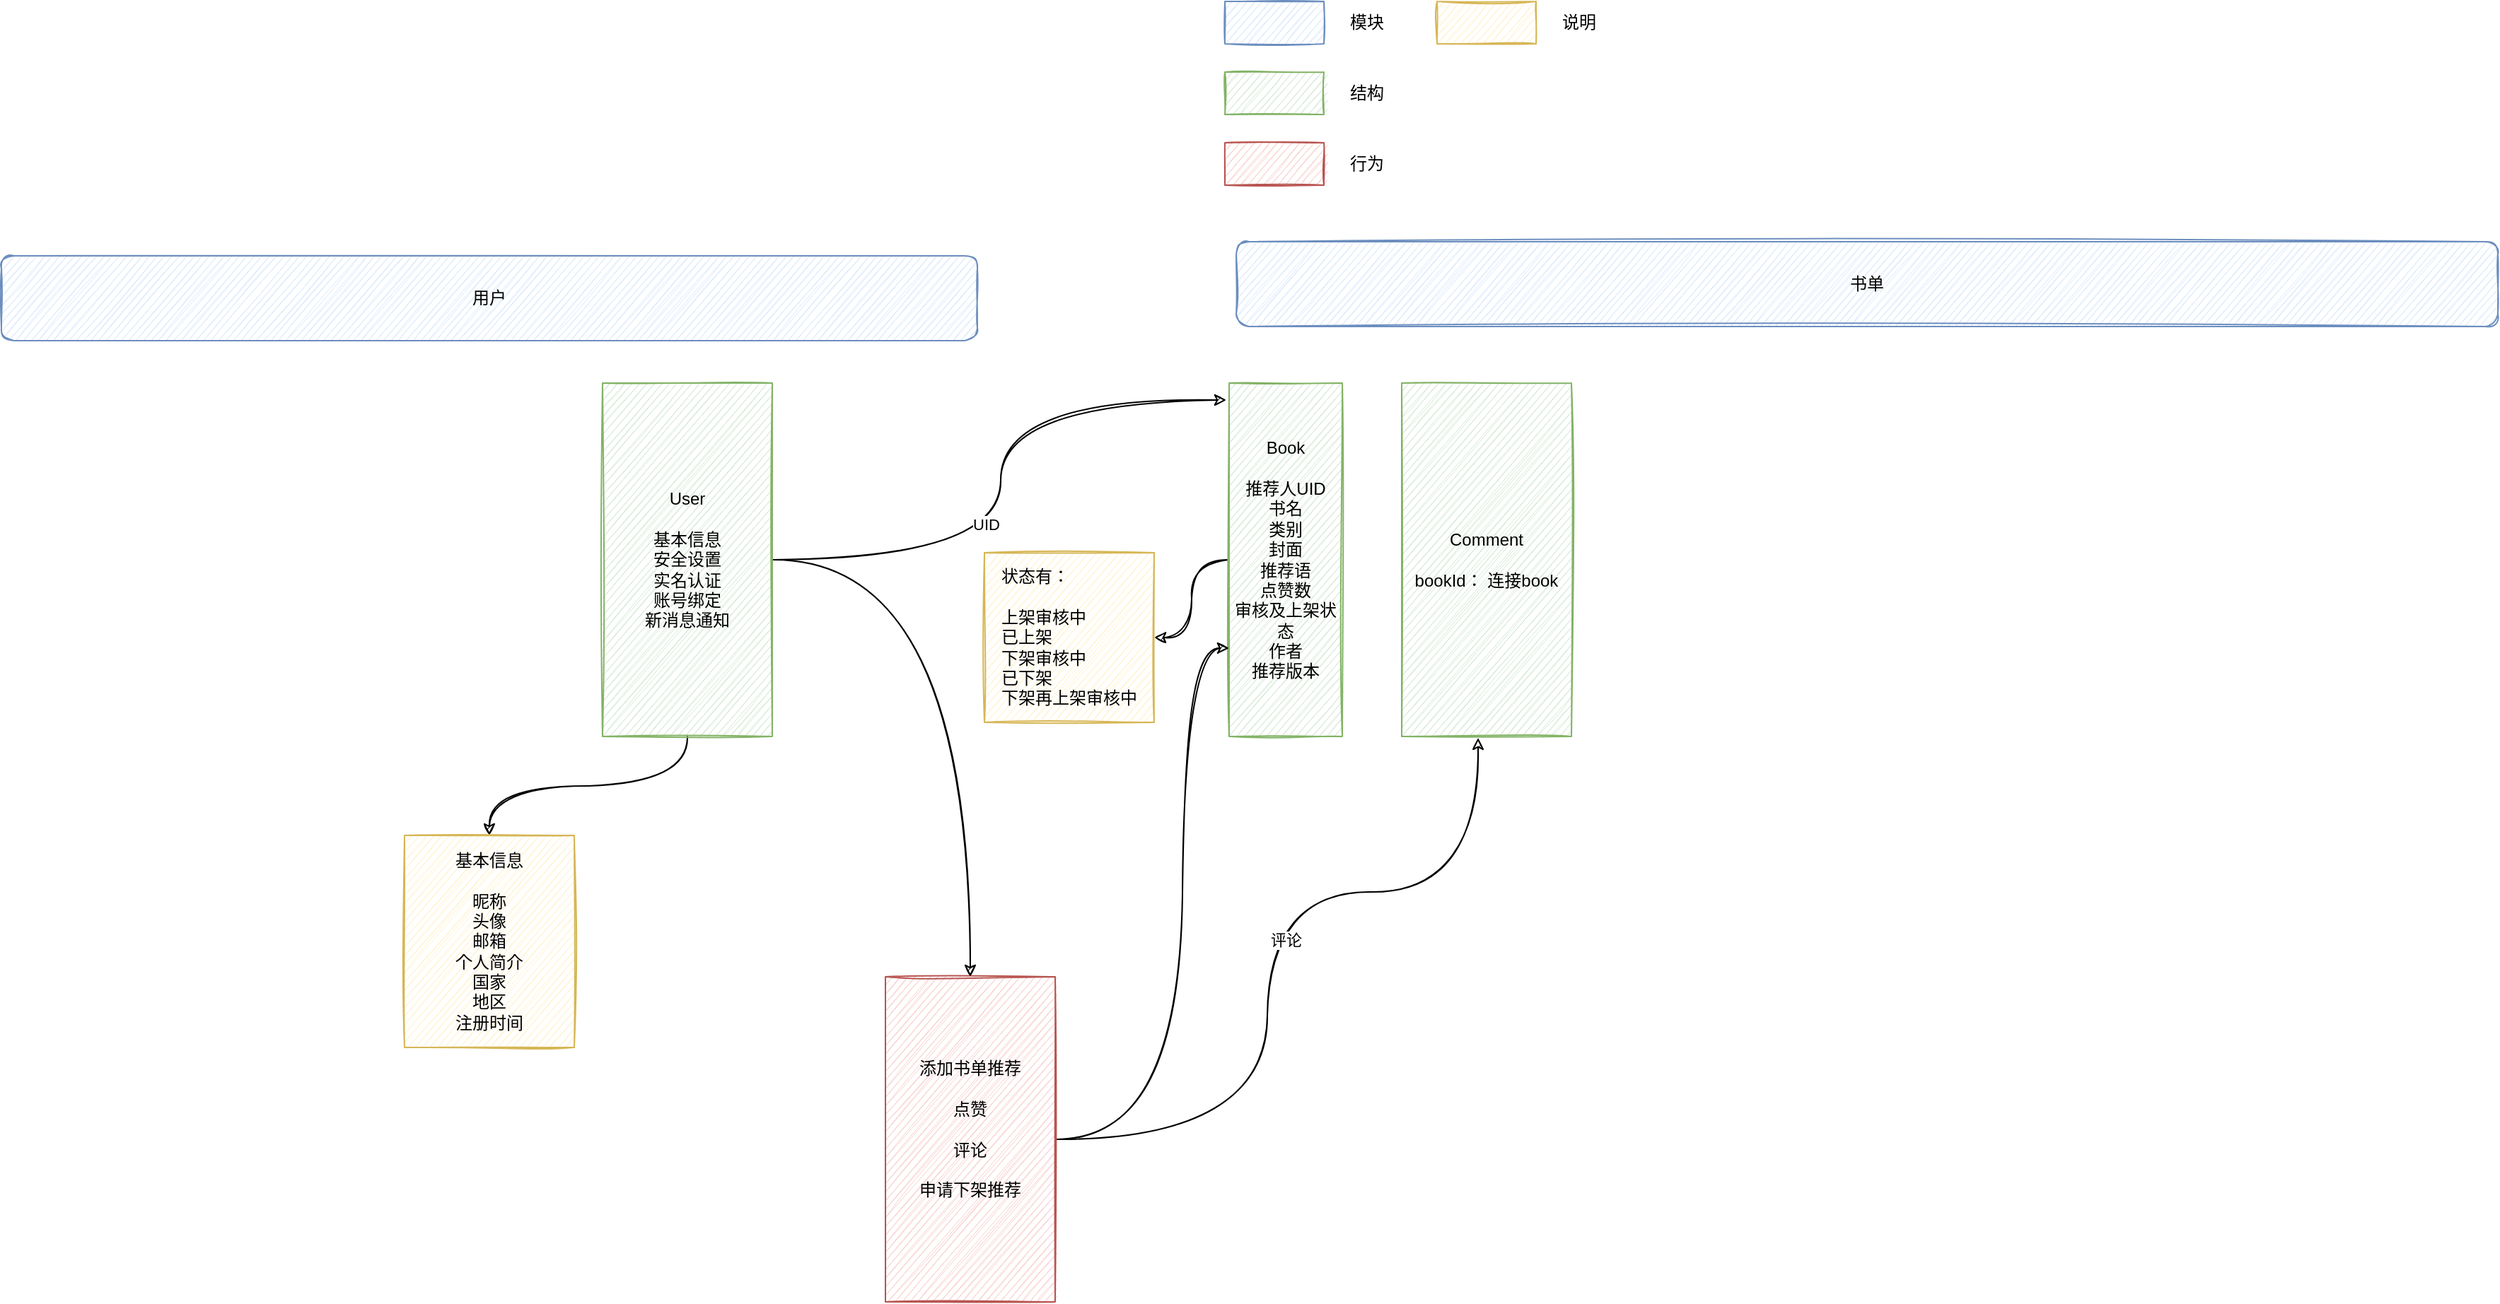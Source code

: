 <mxfile version="19.0.3" type="device"><diagram id="cdiz9LRRDILOaD-qabRR" name="Page-1"><mxGraphModel dx="2858" dy="1077" grid="1" gridSize="10" guides="1" tooltips="1" connect="1" arrows="1" fold="1" page="1" pageScale="1" pageWidth="827" pageHeight="1169" math="0" shadow="0"><root><mxCell id="0"/><mxCell id="1" parent="0"/><mxCell id="ZIOyKW9Nv4ZgkF_iWgJK-3" value="书单" style="rounded=1;whiteSpace=wrap;html=1;sketch=1;fillColor=#dae8fc;strokeColor=#6c8ebf;" vertex="1" parent="1"><mxGeometry x="58" y="180" width="892" height="60" as="geometry"/></mxCell><mxCell id="ZIOyKW9Nv4ZgkF_iWgJK-21" style="edgeStyle=orthogonalEdgeStyle;curved=1;sketch=1;orthogonalLoop=1;jettySize=auto;html=1;entryX=1;entryY=0.5;entryDx=0;entryDy=0;shadow=0;" edge="1" parent="1" source="ZIOyKW9Nv4ZgkF_iWgJK-4" target="ZIOyKW9Nv4ZgkF_iWgJK-16"><mxGeometry relative="1" as="geometry"/></mxCell><mxCell id="ZIOyKW9Nv4ZgkF_iWgJK-4" value="Book&lt;br&gt;&lt;br&gt;推荐人UID&lt;br&gt;书名&lt;br&gt;类别&lt;br&gt;封面&lt;br&gt;推荐语&lt;br&gt;点赞数&lt;br&gt;审核及上架状态&lt;br&gt;作者&lt;br&gt;推荐版本" style="rounded=0;whiteSpace=wrap;html=1;sketch=1;fillColor=#d5e8d4;strokeColor=#82b366;" vertex="1" parent="1"><mxGeometry x="53" y="280" width="80" height="250" as="geometry"/></mxCell><mxCell id="ZIOyKW9Nv4ZgkF_iWgJK-5" value="Comment&lt;br&gt;&lt;br&gt;bookId： 连接book&lt;br&gt;" style="rounded=0;whiteSpace=wrap;html=1;sketch=1;fillColor=#d5e8d4;strokeColor=#82b366;" vertex="1" parent="1"><mxGeometry x="175" y="280" width="120" height="250" as="geometry"/></mxCell><mxCell id="ZIOyKW9Nv4ZgkF_iWgJK-14" style="edgeStyle=orthogonalEdgeStyle;curved=1;sketch=1;orthogonalLoop=1;jettySize=auto;html=1;entryX=0.45;entryY=1.004;entryDx=0;entryDy=0;entryPerimeter=0;shadow=0;" edge="1" parent="1" source="ZIOyKW9Nv4ZgkF_iWgJK-6" target="ZIOyKW9Nv4ZgkF_iWgJK-5"><mxGeometry relative="1" as="geometry"><Array as="points"><mxPoint x="80" y="640"/><mxPoint x="229" y="640"/></Array></mxGeometry></mxCell><mxCell id="ZIOyKW9Nv4ZgkF_iWgJK-15" value="评论" style="edgeLabel;html=1;align=center;verticalAlign=middle;resizable=0;points=[];" vertex="1" connectable="0" parent="ZIOyKW9Nv4ZgkF_iWgJK-14"><mxGeometry x="0.036" y="18" relative="1" as="geometry"><mxPoint x="31" y="11" as="offset"/></mxGeometry></mxCell><mxCell id="ZIOyKW9Nv4ZgkF_iWgJK-44" style="edgeStyle=orthogonalEdgeStyle;curved=1;sketch=1;orthogonalLoop=1;jettySize=auto;html=1;entryX=0;entryY=0.75;entryDx=0;entryDy=0;shadow=0;" edge="1" parent="1" source="ZIOyKW9Nv4ZgkF_iWgJK-6" target="ZIOyKW9Nv4ZgkF_iWgJK-4"><mxGeometry relative="1" as="geometry"><Array as="points"><mxPoint x="20" y="815"/><mxPoint x="20" y="468"/></Array></mxGeometry></mxCell><mxCell id="ZIOyKW9Nv4ZgkF_iWgJK-6" value="添加书单推荐&lt;br&gt;&lt;br&gt;点赞&lt;br&gt;&lt;br&gt;评论&lt;br&gt;&lt;br&gt;申请下架推荐&lt;br&gt;&lt;br&gt;" style="rounded=0;whiteSpace=wrap;html=1;sketch=1;fillColor=#f8cecc;strokeColor=#b85450;" vertex="1" parent="1"><mxGeometry x="-190" y="700" width="120" height="230" as="geometry"/></mxCell><mxCell id="ZIOyKW9Nv4ZgkF_iWgJK-7" value="" style="rounded=0;whiteSpace=wrap;html=1;sketch=1;fillColor=#dae8fc;strokeColor=#6c8ebf;" vertex="1" parent="1"><mxGeometry x="50" y="10" width="70" height="30" as="geometry"/></mxCell><mxCell id="ZIOyKW9Nv4ZgkF_iWgJK-8" value="模块" style="text;html=1;align=center;verticalAlign=middle;resizable=0;points=[];autosize=1;strokeColor=none;fillColor=none;" vertex="1" parent="1"><mxGeometry x="130" y="15" width="40" height="20" as="geometry"/></mxCell><mxCell id="ZIOyKW9Nv4ZgkF_iWgJK-9" value="" style="whiteSpace=wrap;html=1;sketch=1;fillColor=#d5e8d4;strokeColor=#82b366;" vertex="1" parent="1"><mxGeometry x="50" y="60" width="70" height="30" as="geometry"/></mxCell><mxCell id="ZIOyKW9Nv4ZgkF_iWgJK-10" value="结构" style="text;html=1;align=center;verticalAlign=middle;resizable=0;points=[];autosize=1;strokeColor=none;fillColor=none;" vertex="1" parent="1"><mxGeometry x="130" y="65" width="40" height="20" as="geometry"/></mxCell><mxCell id="ZIOyKW9Nv4ZgkF_iWgJK-11" value="" style="whiteSpace=wrap;html=1;sketch=1;fillColor=#f8cecc;strokeColor=#b85450;" vertex="1" parent="1"><mxGeometry x="50" y="110" width="70" height="30" as="geometry"/></mxCell><mxCell id="ZIOyKW9Nv4ZgkF_iWgJK-12" value="行为" style="text;html=1;align=center;verticalAlign=middle;resizable=0;points=[];autosize=1;strokeColor=none;fillColor=none;" vertex="1" parent="1"><mxGeometry x="130" y="115" width="40" height="20" as="geometry"/></mxCell><mxCell id="ZIOyKW9Nv4ZgkF_iWgJK-16" value="&lt;div style=&quot;text-align: left;&quot;&gt;&lt;span style=&quot;background-color: initial;&quot;&gt;状态有：&lt;/span&gt;&lt;/div&gt;&lt;div style=&quot;text-align: left;&quot;&gt;&lt;span style=&quot;background-color: initial;&quot;&gt;&lt;br&gt;&lt;/span&gt;&lt;/div&gt;&lt;div style=&quot;text-align: left;&quot;&gt;&lt;span style=&quot;background-color: initial;&quot;&gt;上架审核中&lt;/span&gt;&lt;/div&gt;&lt;div style=&quot;text-align: left;&quot;&gt;&lt;span style=&quot;background-color: initial;&quot;&gt;已上架&lt;/span&gt;&lt;/div&gt;&lt;div style=&quot;text-align: left;&quot;&gt;&lt;span style=&quot;background-color: initial;&quot;&gt;下架审核中&lt;/span&gt;&lt;/div&gt;&lt;div style=&quot;text-align: left;&quot;&gt;&lt;span style=&quot;background-color: initial;&quot;&gt;已下架&lt;/span&gt;&lt;/div&gt;&lt;div style=&quot;text-align: left;&quot;&gt;&lt;span style=&quot;background-color: initial;&quot;&gt;下架再上架审核中&lt;/span&gt;&lt;/div&gt;" style="whiteSpace=wrap;html=1;sketch=1;fillColor=#fff2cc;strokeColor=#d6b656;" vertex="1" parent="1"><mxGeometry x="-120" y="400" width="120" height="120" as="geometry"/></mxCell><mxCell id="ZIOyKW9Nv4ZgkF_iWgJK-17" value="" style="rounded=0;whiteSpace=wrap;html=1;sketch=1;fillColor=#fff2cc;strokeColor=#d6b656;" vertex="1" parent="1"><mxGeometry x="200" y="10" width="70" height="30" as="geometry"/></mxCell><mxCell id="ZIOyKW9Nv4ZgkF_iWgJK-20" value="说明" style="text;html=1;align=center;verticalAlign=middle;resizable=0;points=[];autosize=1;strokeColor=none;fillColor=none;" vertex="1" parent="1"><mxGeometry x="280" y="15" width="40" height="20" as="geometry"/></mxCell><mxCell id="ZIOyKW9Nv4ZgkF_iWgJK-40" style="edgeStyle=orthogonalEdgeStyle;curved=1;sketch=1;orthogonalLoop=1;jettySize=auto;html=1;entryX=0.5;entryY=0;entryDx=0;entryDy=0;shadow=0;exitX=0.5;exitY=1;exitDx=0;exitDy=0;" edge="1" parent="1" source="ZIOyKW9Nv4ZgkF_iWgJK-37" target="ZIOyKW9Nv4ZgkF_iWgJK-38"><mxGeometry relative="1" as="geometry"/></mxCell><mxCell id="ZIOyKW9Nv4ZgkF_iWgJK-41" style="edgeStyle=orthogonalEdgeStyle;curved=1;sketch=1;orthogonalLoop=1;jettySize=auto;html=1;entryX=-0.025;entryY=0.048;entryDx=0;entryDy=0;entryPerimeter=0;shadow=0;" edge="1" parent="1" source="ZIOyKW9Nv4ZgkF_iWgJK-37" target="ZIOyKW9Nv4ZgkF_iWgJK-4"><mxGeometry relative="1" as="geometry"/></mxCell><mxCell id="ZIOyKW9Nv4ZgkF_iWgJK-42" value="UID" style="edgeLabel;html=1;align=center;verticalAlign=middle;resizable=0;points=[];" vertex="1" connectable="0" parent="ZIOyKW9Nv4ZgkF_iWgJK-41"><mxGeometry x="-0.141" y="12" relative="1" as="geometry"><mxPoint x="1" as="offset"/></mxGeometry></mxCell><mxCell id="ZIOyKW9Nv4ZgkF_iWgJK-43" style="edgeStyle=orthogonalEdgeStyle;curved=1;sketch=1;orthogonalLoop=1;jettySize=auto;html=1;entryX=0.5;entryY=0;entryDx=0;entryDy=0;shadow=0;" edge="1" parent="1" source="ZIOyKW9Nv4ZgkF_iWgJK-37" target="ZIOyKW9Nv4ZgkF_iWgJK-6"><mxGeometry relative="1" as="geometry"/></mxCell><mxCell id="ZIOyKW9Nv4ZgkF_iWgJK-37" value="User&lt;br&gt;&lt;br&gt;基本信息&lt;br&gt;安全设置&lt;br&gt;实名认证&lt;br&gt;账号绑定&lt;br&gt;新消息通知&lt;br&gt;" style="rounded=0;whiteSpace=wrap;html=1;sketch=1;fillColor=#d5e8d4;strokeColor=#82b366;" vertex="1" parent="1"><mxGeometry x="-390" y="280" width="120" height="250" as="geometry"/></mxCell><mxCell id="ZIOyKW9Nv4ZgkF_iWgJK-38" value="基本信息&lt;br&gt;&lt;br&gt;昵称&lt;br&gt;头像&lt;br&gt;邮箱&lt;br&gt;个人简介&lt;br&gt;国家&lt;br&gt;地区&lt;br&gt;注册时间&lt;br&gt;" style="rounded=0;whiteSpace=wrap;html=1;sketch=1;fillColor=#fff2cc;strokeColor=#d6b656;" vertex="1" parent="1"><mxGeometry x="-530" y="600" width="120" height="150" as="geometry"/></mxCell><mxCell id="ZIOyKW9Nv4ZgkF_iWgJK-39" value="用户" style="rounded=1;whiteSpace=wrap;html=1;sketch=1;fillColor=#dae8fc;strokeColor=#6c8ebf;" vertex="1" parent="1"><mxGeometry x="-815" y="190" width="690" height="60" as="geometry"/></mxCell></root></mxGraphModel></diagram></mxfile>